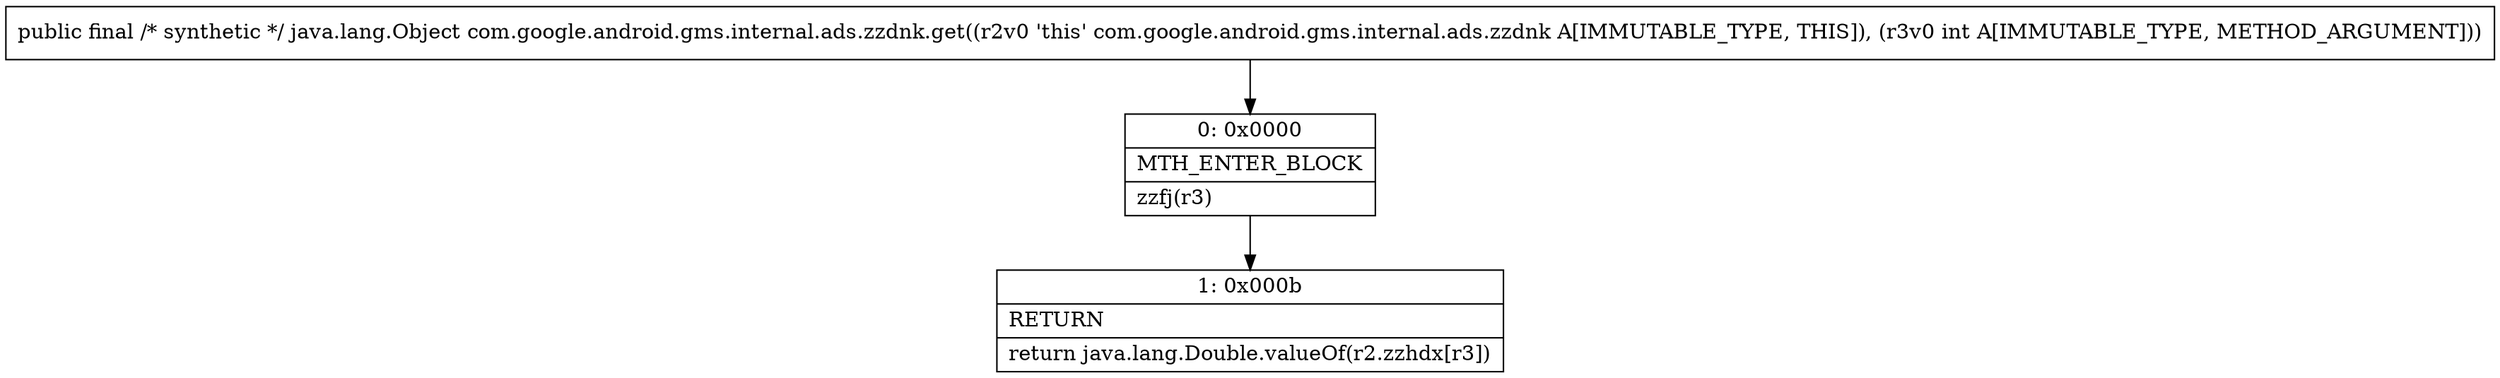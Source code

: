 digraph "CFG forcom.google.android.gms.internal.ads.zzdnk.get(I)Ljava\/lang\/Object;" {
Node_0 [shape=record,label="{0\:\ 0x0000|MTH_ENTER_BLOCK\l|zzfj(r3)\l}"];
Node_1 [shape=record,label="{1\:\ 0x000b|RETURN\l|return java.lang.Double.valueOf(r2.zzhdx[r3])\l}"];
MethodNode[shape=record,label="{public final \/* synthetic *\/ java.lang.Object com.google.android.gms.internal.ads.zzdnk.get((r2v0 'this' com.google.android.gms.internal.ads.zzdnk A[IMMUTABLE_TYPE, THIS]), (r3v0 int A[IMMUTABLE_TYPE, METHOD_ARGUMENT])) }"];
MethodNode -> Node_0;
Node_0 -> Node_1;
}

